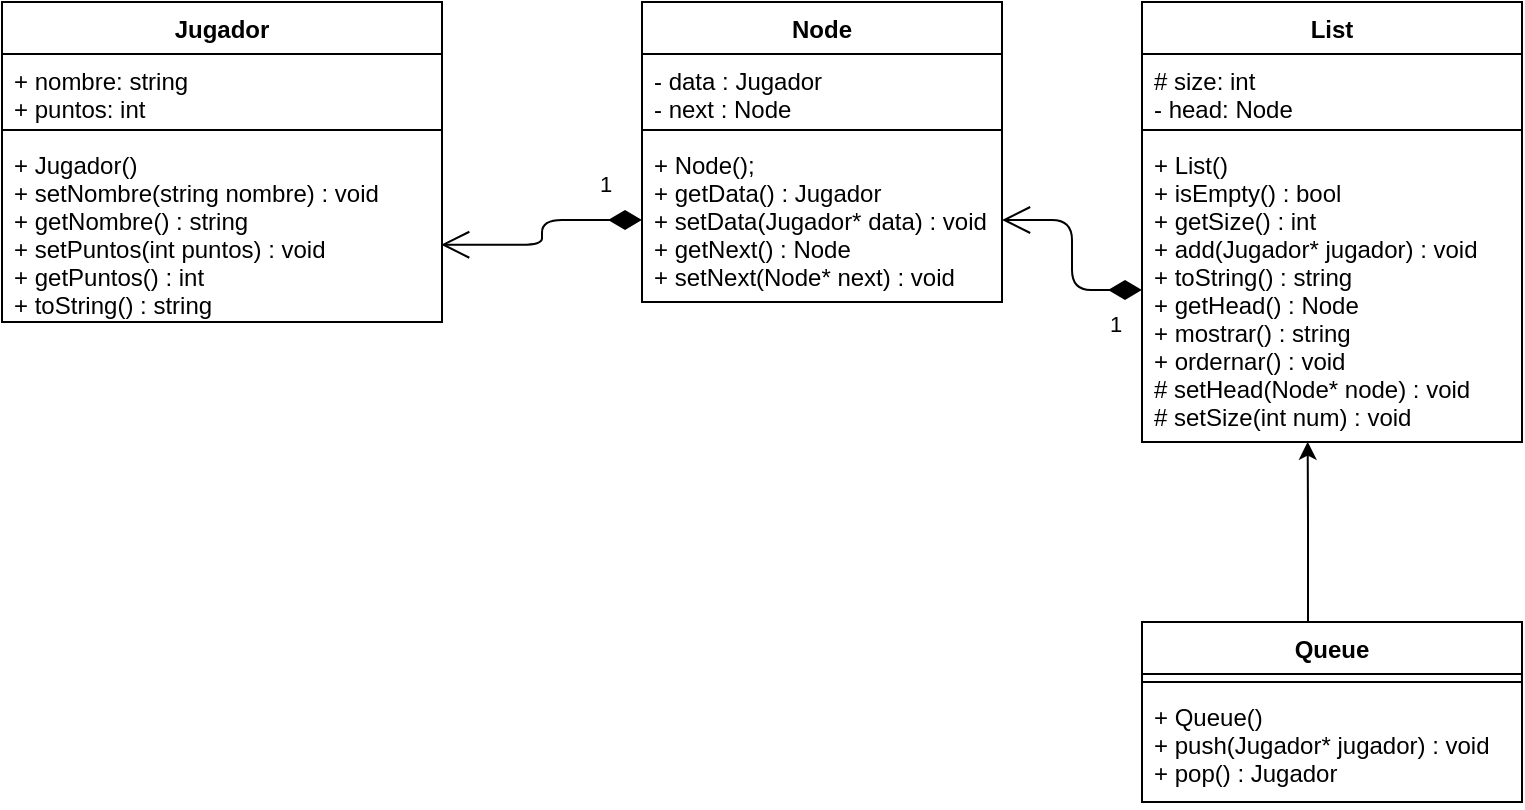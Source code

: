 <mxfile version="14.9.3" type="device"><diagram id="eds8vlXpYSeE8KoyUwNn" name="Page-1"><mxGraphModel dx="1038" dy="547" grid="1" gridSize="10" guides="1" tooltips="1" connect="1" arrows="1" fold="1" page="1" pageScale="1" pageWidth="850" pageHeight="1100" math="0" shadow="0"><root><mxCell id="0"/><mxCell id="1" parent="0"/><mxCell id="bbNtwWme5mTDFsJonggC-1" value="Jugador" style="swimlane;fontStyle=1;align=center;verticalAlign=top;childLayout=stackLayout;horizontal=1;startSize=26;horizontalStack=0;resizeParent=1;resizeParentMax=0;resizeLast=0;collapsible=1;marginBottom=0;" vertex="1" parent="1"><mxGeometry x="40" y="80" width="220" height="160" as="geometry"/></mxCell><mxCell id="bbNtwWme5mTDFsJonggC-2" value="+ nombre: string&#10;+ puntos: int" style="text;strokeColor=none;fillColor=none;align=left;verticalAlign=top;spacingLeft=4;spacingRight=4;overflow=hidden;rotatable=0;points=[[0,0.5],[1,0.5]];portConstraint=eastwest;" vertex="1" parent="bbNtwWme5mTDFsJonggC-1"><mxGeometry y="26" width="220" height="34" as="geometry"/></mxCell><mxCell id="bbNtwWme5mTDFsJonggC-3" value="" style="line;strokeWidth=1;fillColor=none;align=left;verticalAlign=middle;spacingTop=-1;spacingLeft=3;spacingRight=3;rotatable=0;labelPosition=right;points=[];portConstraint=eastwest;" vertex="1" parent="bbNtwWme5mTDFsJonggC-1"><mxGeometry y="60" width="220" height="8" as="geometry"/></mxCell><mxCell id="bbNtwWme5mTDFsJonggC-4" value="+ Jugador()&#10;+ setNombre(string nombre) : void&#10;+ getNombre() : string&#10;+ setPuntos(int puntos) : void&#10;+ getPuntos() : int&#10;+ toString() : string" style="text;strokeColor=none;fillColor=none;align=left;verticalAlign=top;spacingLeft=4;spacingRight=4;overflow=hidden;rotatable=0;points=[[0,0.5],[1,0.5]];portConstraint=eastwest;" vertex="1" parent="bbNtwWme5mTDFsJonggC-1"><mxGeometry y="68" width="220" height="92" as="geometry"/></mxCell><mxCell id="bbNtwWme5mTDFsJonggC-5" value="List" style="swimlane;fontStyle=1;align=center;verticalAlign=top;childLayout=stackLayout;horizontal=1;startSize=26;horizontalStack=0;resizeParent=1;resizeParentMax=0;resizeLast=0;collapsible=1;marginBottom=0;" vertex="1" parent="1"><mxGeometry x="610" y="80" width="190" height="220" as="geometry"/></mxCell><mxCell id="bbNtwWme5mTDFsJonggC-6" value="# size: int&#10;- head: Node" style="text;strokeColor=none;fillColor=none;align=left;verticalAlign=top;spacingLeft=4;spacingRight=4;overflow=hidden;rotatable=0;points=[[0,0.5],[1,0.5]];portConstraint=eastwest;labelBackgroundColor=#ffffff;" vertex="1" parent="bbNtwWme5mTDFsJonggC-5"><mxGeometry y="26" width="190" height="34" as="geometry"/></mxCell><mxCell id="bbNtwWme5mTDFsJonggC-7" value="" style="line;strokeWidth=1;fillColor=none;align=left;verticalAlign=middle;spacingTop=-1;spacingLeft=3;spacingRight=3;rotatable=0;labelPosition=right;points=[];portConstraint=eastwest;" vertex="1" parent="bbNtwWme5mTDFsJonggC-5"><mxGeometry y="60" width="190" height="8" as="geometry"/></mxCell><mxCell id="bbNtwWme5mTDFsJonggC-8" value="+ List()&#10;+ isEmpty() : bool&#10;+ getSize() : int&#10;+ add(Jugador* jugador) : void&#10;+ toString() : string&#10;+ getHead() : Node&#10;+ mostrar() : string&#10;+ ordernar() : void&#10;# setHead(Node* node) : void&#10;# setSize(int num) : void" style="text;strokeColor=none;fillColor=none;align=left;verticalAlign=top;spacingLeft=4;spacingRight=4;overflow=hidden;rotatable=0;points=[[0,0.5],[1,0.5]];portConstraint=eastwest;" vertex="1" parent="bbNtwWme5mTDFsJonggC-5"><mxGeometry y="68" width="190" height="152" as="geometry"/></mxCell><mxCell id="bbNtwWme5mTDFsJonggC-17" style="edgeStyle=orthogonalEdgeStyle;rounded=0;orthogonalLoop=1;jettySize=auto;html=1;entryX=0.436;entryY=0.999;entryDx=0;entryDy=0;entryPerimeter=0;" edge="1" parent="1" source="bbNtwWme5mTDFsJonggC-9" target="bbNtwWme5mTDFsJonggC-8"><mxGeometry relative="1" as="geometry"><Array as="points"><mxPoint x="693" y="340"/><mxPoint x="693" y="340"/></Array></mxGeometry></mxCell><mxCell id="bbNtwWme5mTDFsJonggC-9" value="Queue" style="swimlane;fontStyle=1;align=center;verticalAlign=top;childLayout=stackLayout;horizontal=1;startSize=26;horizontalStack=0;resizeParent=1;resizeParentMax=0;resizeLast=0;collapsible=1;marginBottom=0;labelBackgroundColor=#ffffff;" vertex="1" parent="1"><mxGeometry x="610" y="390" width="190" height="90" as="geometry"/></mxCell><mxCell id="bbNtwWme5mTDFsJonggC-11" value="" style="line;strokeWidth=1;fillColor=none;align=left;verticalAlign=middle;spacingTop=-1;spacingLeft=3;spacingRight=3;rotatable=0;labelPosition=right;points=[];portConstraint=eastwest;" vertex="1" parent="bbNtwWme5mTDFsJonggC-9"><mxGeometry y="26" width="190" height="8" as="geometry"/></mxCell><mxCell id="bbNtwWme5mTDFsJonggC-12" value="+ Queue()&#10;+ push(Jugador* jugador) : void&#10;+ pop() : Jugador" style="text;strokeColor=none;fillColor=none;align=left;verticalAlign=top;spacingLeft=4;spacingRight=4;overflow=hidden;rotatable=0;points=[[0,0.5],[1,0.5]];portConstraint=eastwest;" vertex="1" parent="bbNtwWme5mTDFsJonggC-9"><mxGeometry y="34" width="190" height="56" as="geometry"/></mxCell><mxCell id="bbNtwWme5mTDFsJonggC-13" value="Node" style="swimlane;fontStyle=1;align=center;verticalAlign=top;childLayout=stackLayout;horizontal=1;startSize=26;horizontalStack=0;resizeParent=1;resizeParentMax=0;resizeLast=0;collapsible=1;marginBottom=0;labelBackgroundColor=#ffffff;" vertex="1" parent="1"><mxGeometry x="360" y="80" width="180" height="150" as="geometry"/></mxCell><mxCell id="bbNtwWme5mTDFsJonggC-14" value="- data : Jugador&#10;- next : Node" style="text;strokeColor=none;fillColor=none;align=left;verticalAlign=top;spacingLeft=4;spacingRight=4;overflow=hidden;rotatable=0;points=[[0,0.5],[1,0.5]];portConstraint=eastwest;" vertex="1" parent="bbNtwWme5mTDFsJonggC-13"><mxGeometry y="26" width="180" height="34" as="geometry"/></mxCell><mxCell id="bbNtwWme5mTDFsJonggC-15" value="" style="line;strokeWidth=1;fillColor=none;align=left;verticalAlign=middle;spacingTop=-1;spacingLeft=3;spacingRight=3;rotatable=0;labelPosition=right;points=[];portConstraint=eastwest;" vertex="1" parent="bbNtwWme5mTDFsJonggC-13"><mxGeometry y="60" width="180" height="8" as="geometry"/></mxCell><mxCell id="bbNtwWme5mTDFsJonggC-16" value="+ Node();&#10;+ getData() : Jugador&#10;+ setData(Jugador* data) : void&#10;+ getNext() : Node&#10;+ setNext(Node* next) : void" style="text;strokeColor=none;fillColor=none;align=left;verticalAlign=top;spacingLeft=4;spacingRight=4;overflow=hidden;rotatable=0;points=[[0,0.5],[1,0.5]];portConstraint=eastwest;" vertex="1" parent="bbNtwWme5mTDFsJonggC-13"><mxGeometry y="68" width="180" height="82" as="geometry"/></mxCell><mxCell id="bbNtwWme5mTDFsJonggC-18" value="1" style="endArrow=open;html=1;endSize=12;startArrow=diamondThin;startSize=14;startFill=1;edgeStyle=orthogonalEdgeStyle;align=left;verticalAlign=bottom;exitX=0;exitY=0.5;exitDx=0;exitDy=0;entryX=1;entryY=0.5;entryDx=0;entryDy=0;" edge="1" parent="1" source="bbNtwWme5mTDFsJonggC-8" target="bbNtwWme5mTDFsJonggC-16"><mxGeometry x="-0.652" y="26" relative="1" as="geometry"><mxPoint x="390" y="290" as="sourcePoint"/><mxPoint x="550" y="290" as="targetPoint"/><mxPoint as="offset"/></mxGeometry></mxCell><mxCell id="bbNtwWme5mTDFsJonggC-20" value="1" style="endArrow=open;html=1;endSize=12;startArrow=diamondThin;startSize=14;startFill=1;edgeStyle=orthogonalEdgeStyle;align=left;verticalAlign=bottom;exitX=0;exitY=0.5;exitDx=0;exitDy=0;entryX=0.998;entryY=0.58;entryDx=0;entryDy=0;entryPerimeter=0;" edge="1" parent="1" source="bbNtwWme5mTDFsJonggC-16" target="bbNtwWme5mTDFsJonggC-4"><mxGeometry x="-0.58" y="-9" relative="1" as="geometry"><mxPoint x="300" y="290" as="sourcePoint"/><mxPoint x="460" y="290" as="targetPoint"/><mxPoint as="offset"/></mxGeometry></mxCell></root></mxGraphModel></diagram></mxfile>